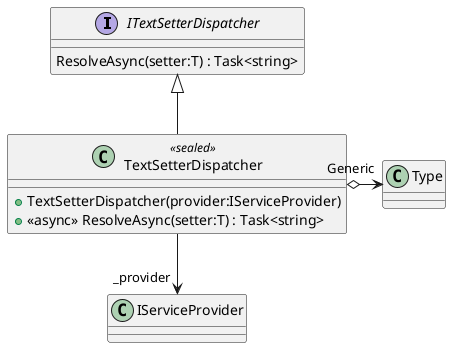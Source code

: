 @startuml
interface ITextSetterDispatcher {
    ResolveAsync(setter:T) : Task<string>
}
class TextSetterDispatcher <<sealed>> {
    + TextSetterDispatcher(provider:IServiceProvider)
    + <<async>> ResolveAsync(setter:T) : Task<string>
}
ITextSetterDispatcher <|-- TextSetterDispatcher
TextSetterDispatcher --> "_provider" IServiceProvider
TextSetterDispatcher o-> "Generic" Type
@enduml
